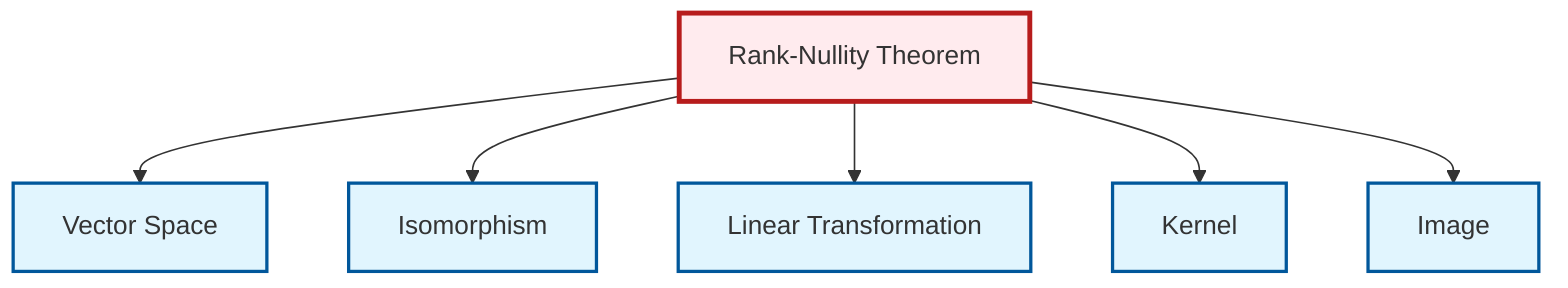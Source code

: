 graph TD
    classDef definition fill:#e1f5fe,stroke:#01579b,stroke-width:2px
    classDef theorem fill:#f3e5f5,stroke:#4a148c,stroke-width:2px
    classDef axiom fill:#fff3e0,stroke:#e65100,stroke-width:2px
    classDef example fill:#e8f5e9,stroke:#1b5e20,stroke-width:2px
    classDef current fill:#ffebee,stroke:#b71c1c,stroke-width:3px
    def-vector-space["Vector Space"]:::definition
    def-kernel["Kernel"]:::definition
    thm-rank-nullity["Rank-Nullity Theorem"]:::theorem
    def-linear-transformation["Linear Transformation"]:::definition
    def-isomorphism["Isomorphism"]:::definition
    def-image["Image"]:::definition
    thm-rank-nullity --> def-vector-space
    thm-rank-nullity --> def-isomorphism
    thm-rank-nullity --> def-linear-transformation
    thm-rank-nullity --> def-kernel
    thm-rank-nullity --> def-image
    class thm-rank-nullity current